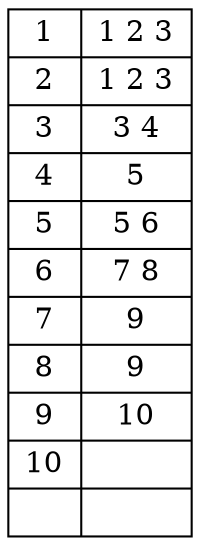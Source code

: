 digraph{
node[shape=record];
nodeSiguientes[label ="{1|2|3|4|5|6|7|8|9|10|}|{1 2 3 |1 2 3 |3 4 |5 |5 6 |7 8 |9 |9 |10 ||}"]
}
